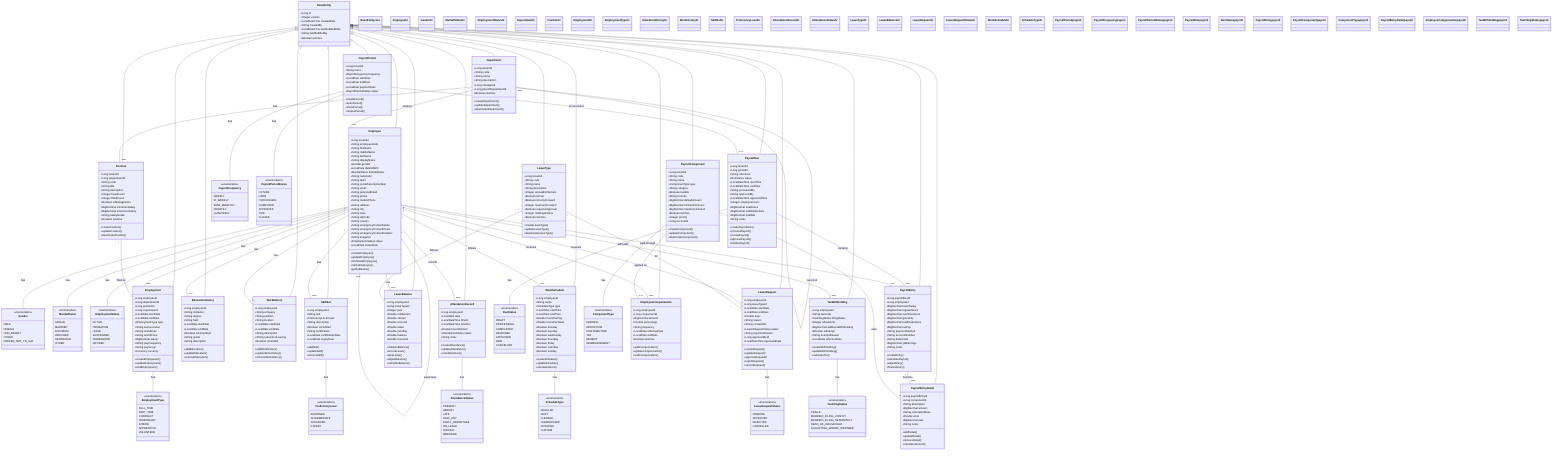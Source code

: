 classDiagram
    %% ======================
    %% Color Definitions
    %% ======================
    classDef core fill:#607D8B,stroke:#455A64,color:white
    classDef hr fill:#E91E63,stroke:#C2185B,color:white
    classDef payroll fill:#EC407A,stroke:#D81B60,color:white
    
    %% ======================
    %% Parent Class
    %% ======================
    class BaseEntity {
        +Long id
        +Integer version
        +LocalDateTime createdDate
        +String createdBy
        +LocalDateTime lastModifiedDate
        +String lastModifiedBy
        +Boolean isActive
    }
    
    %% ======================
    %% Employee Management
    %% ======================
    class Employee {
        +Long tenantId
        +String employeeCode
        +String firstName
        +String middleName
        +String lastName
        +String displayName
        +Gender gender
        +LocalDate dateOfBirth
        +MaritalStatus maritalStatus
        +String nationalId
        +String taxId
        +String socialSecurityNumber
        +String email
        +String personalEmail
        +String phone
        +String mobilePhone
        +String address
        +String city
        +String state
        +String zipCode
        +String country
        +String emergencyContactName
        +String emergencyContactPhone
        +String emergencyContactRelation
        +String imageUrl
        +EmploymentStatus status
        +LocalDate statusDate
        +createEmployee()
        +updateEmployee()
        +terminateEmployee()
        +rehireEmployee()
        +getFullName()
    }
    
    class Gender {
        <<enumeration>>
        MALE
        FEMALE
        NON_BINARY
        OTHER
        PREFER_NOT_TO_SAY
    }
    
    class MaritalStatus {
        <<enumeration>>
        SINGLE
        MARRIED
        DIVORCED
        WIDOWED
        SEPARATED
        OTHER
    }
    
    class EmploymentStatus {
        <<enumeration>>
        ACTIVE
        PROBATION
        LEAVE
        SUSPENDED
        TERMINATED
        RETIRED
    }
    
    class Department {
        +Long tenantId
        +String code
        +String name
        +String description
        +Long managerId
        +Long parentDepartmentId
        +Boolean isActive
        +createDepartment()
        +updateDepartment()
        +deactivateDepartment()
    }
    
    class Position {
        +Long tenantId
        +Long departmentId
        +String code
        +String title
        +String description
        +Integer headCount
        +Integer filledCount
        +Boolean isManagement
        +BigDecimal minimumSalary
        +BigDecimal maximumSalary
        +String salaryGrade
        +Boolean isActive
        +createPosition()
        +updatePosition()
        +deactivatePosition()
    }
    
    class Employment {
        +Long employeeId
        +Long departmentId
        +Long positionId
        +Long supervisorId
        +LocalDate startDate
        +LocalDate endDate
        +EmploymentType type
        +String workLocation
        +String workEmail
        +String workPhone
        +BigDecimal salary
        +String payFrequency
        +String payGroup
        +Currency currency
        +createEmployment()
        +updateEmployment()
        +endEmployment()
    }
    
    class EmploymentType {
        <<enumeration>>
        FULL_TIME
        PART_TIME
        CONTRACT
        TEMPORARY
        INTERN
        APPRENTICE
        VOLUNTEER
    }
    
    class EducationHistory {
        +Long employeeId
        +String institution
        +String degree
        +String field
        +LocalDate startDate
        +LocalDate endDate
        +Boolean isCompleted
        +String grade
        +String description
        +addEducation()
        +updateEducation()
        +removeEducation()
    }
    
    class WorkHistory {
        +Long employeeId
        +String company
        +String position
        +String location
        +LocalDate startDate
        +LocalDate endDate
        +String description
        +String reasonForLeaving
        +Boolean isVerified
        +addWorkHistory()
        +updateWorkHistory()
        +removeWorkHistory()
    }
    
    class SkillSet {
        +Long employeeId
        +String skill
        +ProficiencyLevel level
        +String description
        +Boolean isCertified
        +String certification
        +LocalDate certificationDate
        +LocalDate expiryDate
        +addSkill()
        +updateSkill()
        +removeSkill()
    }
    
    class ProficiencyLevel {
        <<enumeration>>
        BEGINNER
        INTERMEDIATE
        ADVANCED
        EXPERT
    }
    
    %% ======================
    %% Time & Attendance
    %% ======================
    class AttendanceRecord {
        +Long employeeId
        +LocalDate date
        +LocalDateTime timeIn
        +LocalDateTime timeOut
        +Double hoursWorked
        +AttendanceStatus status
        +String notes
        +createAttendance()
        +updateAttendance()
        +calculateHours()
    }
    
    class AttendanceStatus {
        <<enumeration>>
        PRESENT
        ABSENT
        LATE
        HALF_DAY
        EARLY_DEPARTURE
        ON_LEAVE
        HOLIDAY
        WEEKEND
    }
    
    class LeaveType {
        +Long tenantId
        +String code
        +String name
        +String description
        +Integer annualEntitlement
        +Boolean isPaid
        +Boolean isCarryForward
        +Integer maxCarryForward
        +Boolean requiresApproval
        +Integer minDaysNotice
        +Boolean isActive
        +createLeaveType()
        +updateLeaveType()
        +deactivateLeaveType()
    }
    
    class LeaveBalance {
        +Long employeeId
        +Long leaveTypeId
        +Integer year
        +Double entitlement
        +Double carried
        +Double accrued
        +Double taken
        +Double pending
        +Double balance
        +Double reserved
        +initializeBalance()
        +accrueLeave()
        +takeLeave()
        +adjustBalance()
        +calculateBalance()
    }
    
    class LeaveRequest {
        +Long employeeId
        +Long leaveTypeId
        +LocalDate startDate
        +LocalDate endDate
        +Double days
        +String reason
        +String contactInfo
        +LeaveRequestStatus status
        +String rejectionReason
        +Long approvedById
        +LocalDateTime approvedDate
        +createRequest()
        +updateRequest()
        +approveRequest()
        +rejectRequest()
        +cancelRequest()
    }
    
    class LeaveRequestStatus {
        <<enumeration>>
        PENDING
        APPROVED
        REJECTED
        CANCELLED
    }
    
    class WorkSchedule {
        +Long employeeId
        +String name
        +ScheduleType type
        +LocalTime startTime
        +LocalTime endTime
        +Double hoursPerDay
        +Double hoursPerWeek
        +Boolean monday
        +Boolean tuesday
        +Boolean wednesday
        +Boolean thursday
        +Boolean friday
        +Boolean saturday
        +Boolean sunday
        +createSchedule()
        +updateSchedule()
        +calculateHours()
    }
    
    class ScheduleType {
        <<enumeration>>
        REGULAR
        SHIFT
        FLEXIBLE
        COMPRESSED
        ROTATING
        CUSTOM
    }
    
    %% ======================
    %% Payroll Management
    %% ======================
    class PayrollPeriod {
        +Long tenantId
        +String name
        +PayrollFrequency frequency
        +LocalDate startDate
        +LocalDate endDate
        +LocalDate paymentDate
        +PayrollPeriodStatus status
        +createPeriod()
        +openPeriod()
        +closePeriod()
        +reopenPeriod()
    }
    
    class PayrollFrequency {
        <<enumeration>>
        WEEKLY
        BI_WEEKLY
        SEMI_MONTHLY
        MONTHLY
        QUARTERLY
    }
    
    class PayrollPeriodStatus {
        <<enumeration>>
        FUTURE
        OPEN
        PROCESSING
        COMPUTED
        APPROVED
        PAID
        CLOSED
    }
    
    class PayrollRun {
        +Long tenantId
        +Long periodId
        +String reference
        +RunStatus status
        +LocalDateTime startTime
        +LocalDateTime endTime
        +String processedBy
        +String approvedBy
        +LocalDateTime approvedTime
        +Integer employeeCount
        +BigDecimal totalGross
        +BigDecimal totalDeductions
        +BigDecimal totalNet
        +String notes
        +createPayrollRun()
        +processPayroll()
        +reviewPayroll()
        +approvePayroll()
        +finalizePayroll()
    }
    
    class RunStatus {
        <<enumeration>>
        DRAFT
        PROCESSING
        COMPLETED
        REVIEWED
        APPROVED
        PAID
        CANCELLED
    }
    
    class PayrollEntry {
        +Long payrollRunId
        +Long employeeId
        +BigDecimal basicSalary
        +BigDecimal regularHours
        +BigDecimal overtimeHours
        +BigDecimal grossPay
        +BigDecimal totalDeductions
        +BigDecimal netPay
        +String paymentMethod
        +String accountNumber
        +String bankCode
        +BigDecimal ytdEarnings
        +String notes
        +createEntry()
        +calculatePayroll()
        +adjustEntry()
        +finalizeEntry()
    }
    
    class PayrollComponent {
        +Long tenantId
        +String code
        +String name
        +ComponentType type
        +String category
        +Boolean taxable
        +String formula
        +BigDecimal defaultAmount
        +BigDecimal minimumAmount
        +BigDecimal maximumAmount
        +Boolean isActive
        +Integer priority
        +Long accountId
        +createComponent()
        +updateComponent()
        +deactivateComponent()
    }
    
    class ComponentType {
        <<enumeration>>
        EARNING
        DEDUCTION
        CONTRIBUTION
        TAX
        BENEFIT
        REIMBURSEMENT
    }
    
    class PayrollEntryDetail {
        +Long payrollEntryId
        +Long componentId
        +String description
        +BigDecimal amount
        +String calculationBase
        +Double units
        +BigDecimal rate
        +String notes
        +addDetail()
        +updateDetail()
        +removeDetail()
        +calculateAmount()
    }
    
    class EmployeeCompensation {
        +Long employeeId
        +Long componentId
        +BigDecimal amount
        +Double percentage
        +String frequency
        +LocalDate effectiveDate
        +LocalDate endDate
        +Boolean isActive
        +addCompensation()
        +updateCompensation()
        +endCompensation()
    }
    
    class TaxWithholding {
        +Long employeeId
        +String taxCode
        +TaxFilingStatus filingStatus
        +Integer allowances
        +BigDecimal additionalWithholding
        +Boolean isExempt
        +String exemptReason
        +LocalDate effectiveDate
        +createWithholding()
        +updateWithholding()
        +calculateTax()
    }
    
    class TaxFilingStatus {
        <<enumeration>>
        SINGLE
        MARRIED_FILING_JOINTLY
        MARRIED_FILING_SEPARATELY
        HEAD_OF_HOUSEHOLD
        QUALIFYING_WIDOW_WIDOWER
    }
    
    %% ======================
    %% Class Relationships
    %% ======================
    BaseEntity <|-- Employee
    BaseEntity <|-- Department
    BaseEntity <|-- Position
    BaseEntity <|-- Employment
    BaseEntity <|-- EducationHistory
    BaseEntity <|-- WorkHistory
    BaseEntity <|-- SkillSet
    BaseEntity <|-- AttendanceRecord
    BaseEntity <|-- LeaveType
    BaseEntity <|-- LeaveBalance
    BaseEntity <|-- LeaveRequest
    BaseEntity <|-- WorkSchedule
    BaseEntity <|-- PayrollPeriod
    BaseEntity <|-- PayrollRun
    BaseEntity <|-- PayrollEntry
    BaseEntity <|-- PayrollComponent
    BaseEntity <|-- PayrollEntryDetail
    BaseEntity <|-- EmployeeCompensation
    BaseEntity <|-- TaxWithholding
    
    Employee -- Gender : has
    Employee -- MaritalStatus : has
    Employee -- EmploymentStatus : has
    Employment -- EmploymentType : has
    SkillSet -- ProficiencyLevel : has
    AttendanceRecord -- AttendanceStatus : has
    LeaveRequest -- LeaveRequestStatus : has
    WorkSchedule -- ScheduleType : has
    PayrollPeriod -- PayrollFrequency : has
    PayrollPeriod -- PayrollPeriodStatus : has
    PayrollRun -- RunStatus : has
    PayrollComponent -- ComponentType : has
    TaxWithholding -- TaxFilingStatus : has
    
    Department "1" -- "many" Department : parent-of
    Department "1" -- "many" Position : has
    
    Employee "1" -- "many" Employment : has
    Employee "1" -- "many" EducationHistory : has
    Employee "1" -- "many" WorkHistory : has
    Employee "1" -- "many" SkillSet : has
    
    Employee "1" -- "many" AttendanceRecord : records
    Employee "1" -- "many" LeaveBalance : has
    Employee "1" -- "many" LeaveRequest : requests
    Employee "1" -- "many" WorkSchedule : follows
    
    Department "1" -- "many" Employee : employs
    Position "1" -- "many" Employment : filled-by
    Employee "1" -- "many" Employee : supervises
    
    LeaveType "1" -- "many" LeaveBalance : defines
    LeaveType "1" -- "many" LeaveRequest : for
    
    PayrollPeriod "1" -- "many" PayrollRun : processed-in
    PayrollRun "1" -- "many" PayrollEntry : contains
    PayrollEntry "1" -- "many" PayrollEntryDetail : itemizes
    
    Employee "1" -- "many" PayrollEntry : paid-through
    PayrollComponent "1" -- "many" PayrollEntryDetail : uses
    Employee "1" -- "many" EmployeeCompensation : receives
    PayrollComponent "1" -- "many" EmployeeCompensation : applied-as
    Employee "1" -- "many" TaxWithholding : withholds
    
    %% Apply styling
    class BaseEntity core
    class Employee hr
    class Gender hr
    class MaritalStatus hr
    class EmploymentStatus hr
    class Department hr
    class Position hr
    class Employment hr
    class EmploymentType hr
    class EducationHistory hr
    class WorkHistory hr
    class SkillSet hr
    class ProficiencyLevel hr
    class AttendanceRecord hr
    class AttendanceStatus hr
    class LeaveType hr
    class LeaveBalance hr
    class LeaveRequest hr
    class LeaveRequestStatus hr
    class WorkSchedule hr
    class ScheduleType hr
    class PayrollPeriod payroll
    class PayrollFrequency payroll
    class PayrollPeriodStatus payroll
    class PayrollRun payroll
    class RunStatus payroll
    class PayrollEntry payroll
    class PayrollComponent payroll
    class ComponentType payroll
    class PayrollEntryDetail payroll
    class EmployeeCompensation payroll
    class TaxWithholding payroll
    class TaxFilingStatus payroll